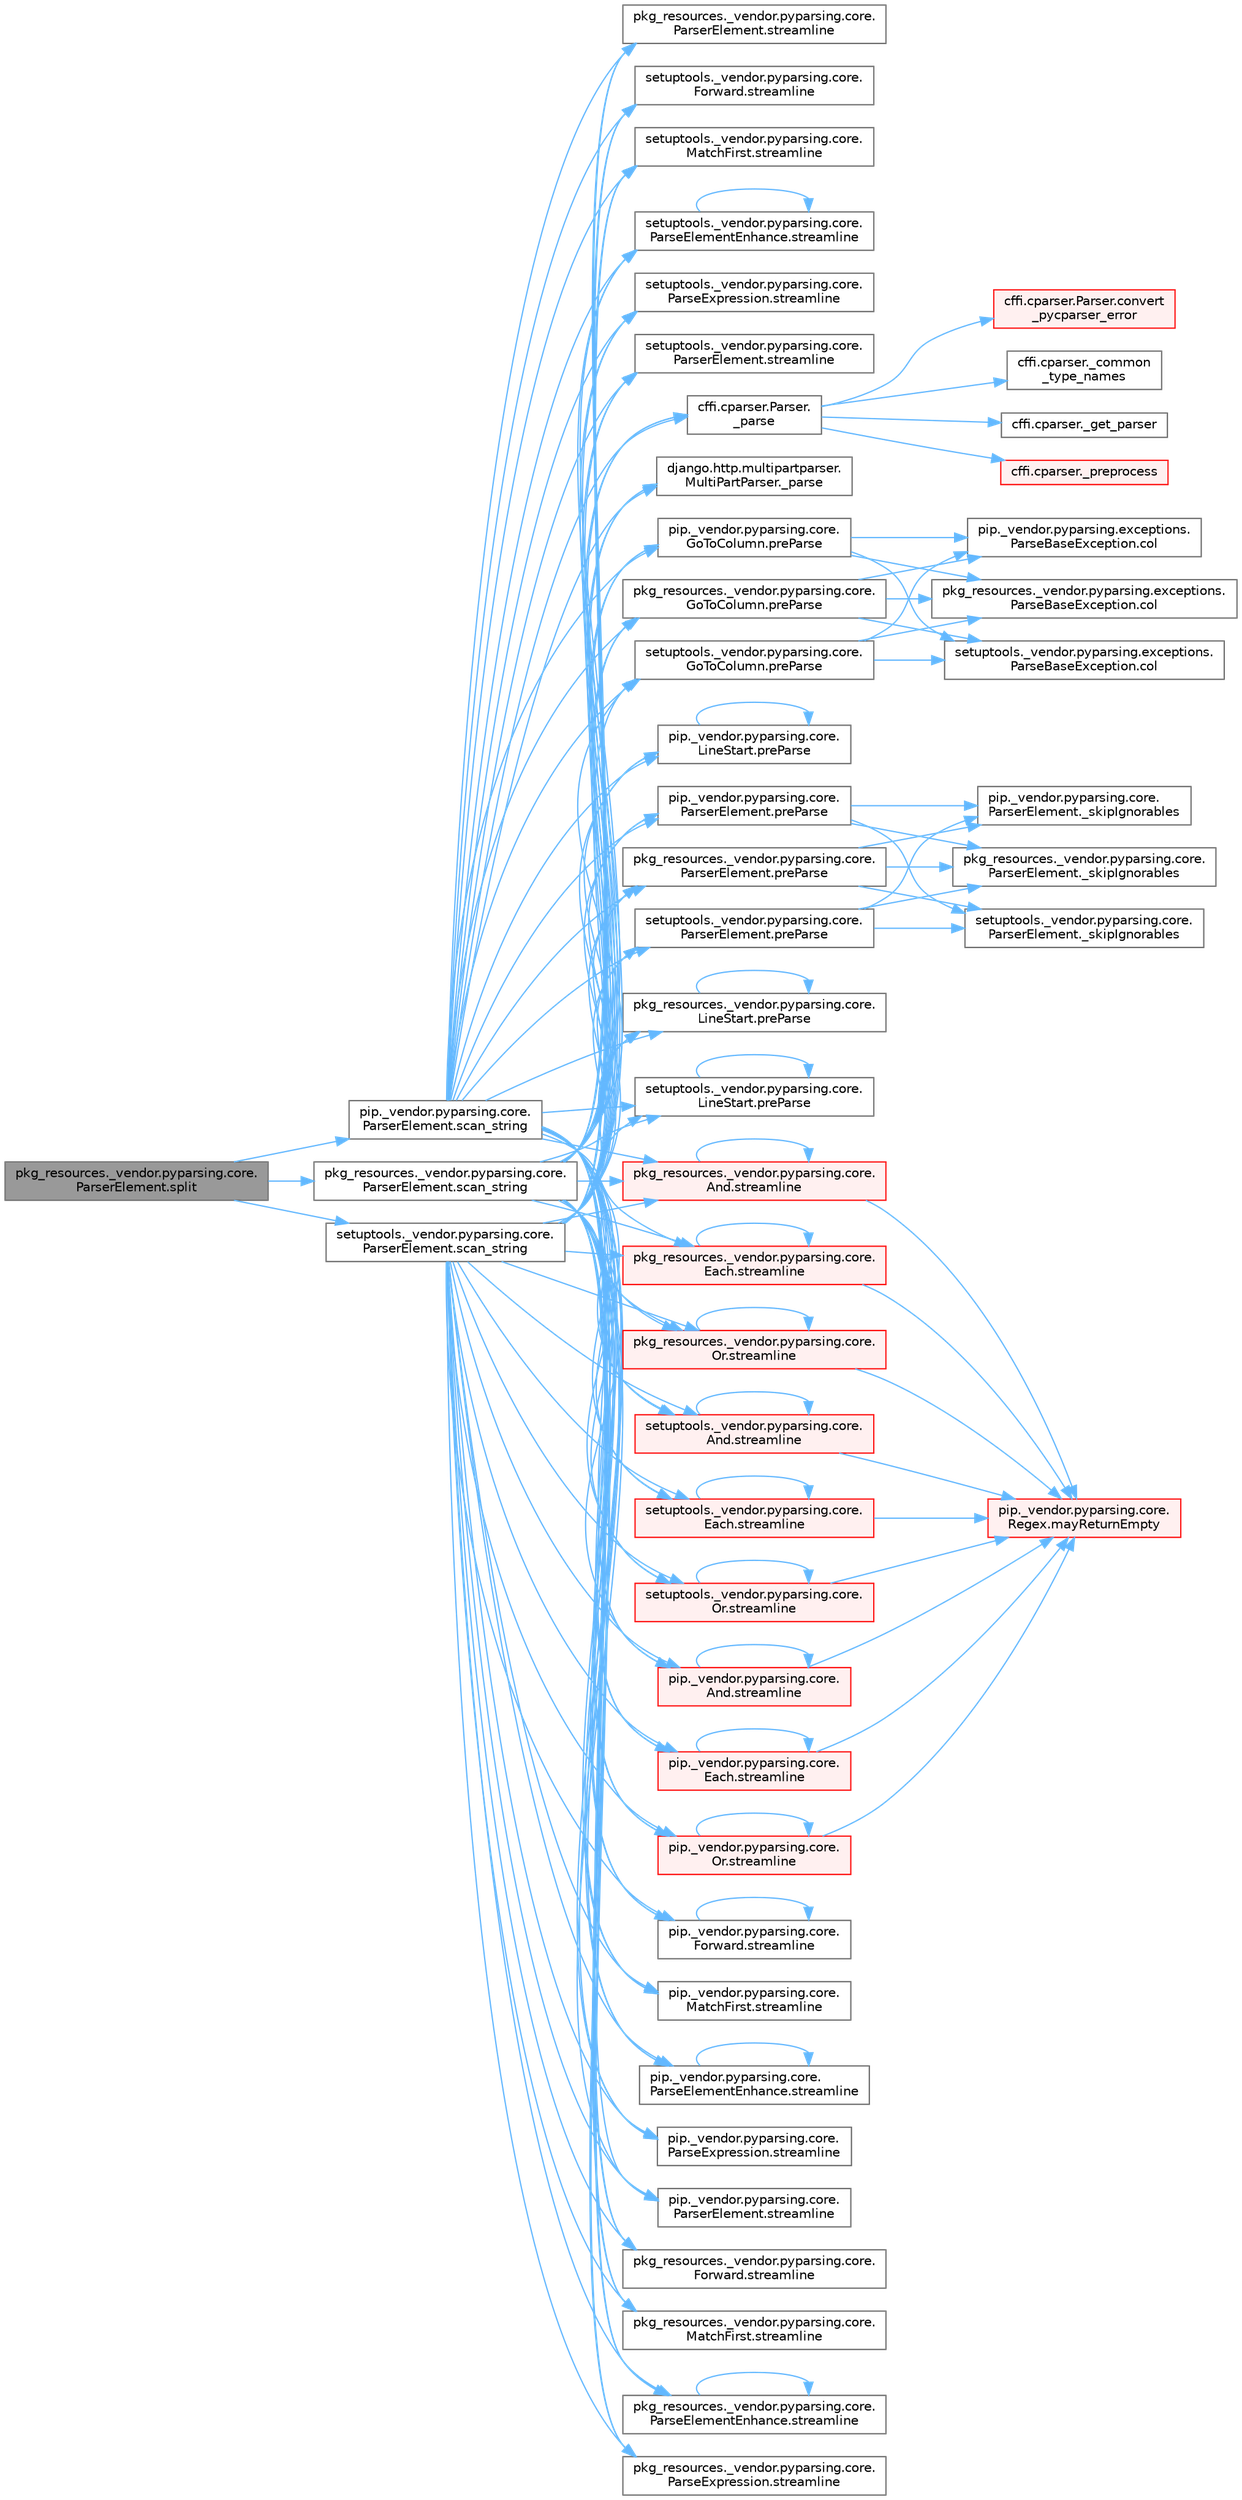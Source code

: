 digraph "pkg_resources._vendor.pyparsing.core.ParserElement.split"
{
 // LATEX_PDF_SIZE
  bgcolor="transparent";
  edge [fontname=Helvetica,fontsize=10,labelfontname=Helvetica,labelfontsize=10];
  node [fontname=Helvetica,fontsize=10,shape=box,height=0.2,width=0.4];
  rankdir="LR";
  Node1 [id="Node000001",label="pkg_resources._vendor.pyparsing.core.\lParserElement.split",height=0.2,width=0.4,color="gray40", fillcolor="grey60", style="filled", fontcolor="black",tooltip=" "];
  Node1 -> Node2 [id="edge1_Node000001_Node000002",color="steelblue1",style="solid",tooltip=" "];
  Node2 [id="Node000002",label="pip._vendor.pyparsing.core.\lParserElement.scan_string",height=0.2,width=0.4,color="grey40", fillcolor="white", style="filled",URL="$classpip_1_1__vendor_1_1pyparsing_1_1core_1_1_parser_element.html#a0a066b31d55597f3b2ac426eab0ef7a8",tooltip=" "];
  Node2 -> Node3 [id="edge2_Node000002_Node000003",color="steelblue1",style="solid",tooltip=" "];
  Node3 [id="Node000003",label="cffi.cparser.Parser.\l_parse",height=0.2,width=0.4,color="grey40", fillcolor="white", style="filled",URL="$classcffi_1_1cparser_1_1_parser.html#a1e34a6250e166916f64724a073816414",tooltip=" "];
  Node3 -> Node4 [id="edge3_Node000003_Node000004",color="steelblue1",style="solid",tooltip=" "];
  Node4 [id="Node000004",label="cffi.cparser._common\l_type_names",height=0.2,width=0.4,color="grey40", fillcolor="white", style="filled",URL="$namespacecffi_1_1cparser.html#ad1e7fbfe345d73658edbbb69143d6af4",tooltip=" "];
  Node3 -> Node5 [id="edge4_Node000003_Node000005",color="steelblue1",style="solid",tooltip=" "];
  Node5 [id="Node000005",label="cffi.cparser._get_parser",height=0.2,width=0.4,color="grey40", fillcolor="white", style="filled",URL="$namespacecffi_1_1cparser.html#a5fac6df4b37bff6d34bddf1011e17744",tooltip=" "];
  Node3 -> Node6 [id="edge5_Node000003_Node000006",color="steelblue1",style="solid",tooltip=" "];
  Node6 [id="Node000006",label="cffi.cparser._preprocess",height=0.2,width=0.4,color="red", fillcolor="#FFF0F0", style="filled",URL="$namespacecffi_1_1cparser.html#a66b1e3de638efcf1ccd505832e306bdb",tooltip=" "];
  Node3 -> Node12 [id="edge6_Node000003_Node000012",color="steelblue1",style="solid",tooltip=" "];
  Node12 [id="Node000012",label="cffi.cparser.Parser.convert\l_pycparser_error",height=0.2,width=0.4,color="red", fillcolor="#FFF0F0", style="filled",URL="$classcffi_1_1cparser_1_1_parser.html#aa2308c4a4be419a7a50ec3136fe3342f",tooltip=" "];
  Node2 -> Node14 [id="edge7_Node000002_Node000014",color="steelblue1",style="solid",tooltip=" "];
  Node14 [id="Node000014",label="django.http.multipartparser.\lMultiPartParser._parse",height=0.2,width=0.4,color="grey40", fillcolor="white", style="filled",URL="$classdjango_1_1http_1_1multipartparser_1_1_multi_part_parser.html#adb07bed95c15670985ba7e9222bc071f",tooltip=" "];
  Node2 -> Node15 [id="edge8_Node000002_Node000015",color="steelblue1",style="solid",tooltip=" "];
  Node15 [id="Node000015",label="pip._vendor.pyparsing.core.\lGoToColumn.preParse",height=0.2,width=0.4,color="grey40", fillcolor="white", style="filled",URL="$classpip_1_1__vendor_1_1pyparsing_1_1core_1_1_go_to_column.html#ab95dd9011eaa3a49a7c21a5842ca80f1",tooltip=" "];
  Node15 -> Node16 [id="edge9_Node000015_Node000016",color="steelblue1",style="solid",tooltip=" "];
  Node16 [id="Node000016",label="pip._vendor.pyparsing.exceptions.\lParseBaseException.col",height=0.2,width=0.4,color="grey40", fillcolor="white", style="filled",URL="$classpip_1_1__vendor_1_1pyparsing_1_1exceptions_1_1_parse_base_exception.html#a6a546668947ddb30092a2cb2973b4428",tooltip=" "];
  Node15 -> Node17 [id="edge10_Node000015_Node000017",color="steelblue1",style="solid",tooltip=" "];
  Node17 [id="Node000017",label="pkg_resources._vendor.pyparsing.exceptions.\lParseBaseException.col",height=0.2,width=0.4,color="grey40", fillcolor="white", style="filled",URL="$classpkg__resources_1_1__vendor_1_1pyparsing_1_1exceptions_1_1_parse_base_exception.html#af276ae1ceb34d216f981d6146227eb5f",tooltip=" "];
  Node15 -> Node18 [id="edge11_Node000015_Node000018",color="steelblue1",style="solid",tooltip=" "];
  Node18 [id="Node000018",label="setuptools._vendor.pyparsing.exceptions.\lParseBaseException.col",height=0.2,width=0.4,color="grey40", fillcolor="white", style="filled",URL="$classsetuptools_1_1__vendor_1_1pyparsing_1_1exceptions_1_1_parse_base_exception.html#a293c56610c922c79137df31cfae61107",tooltip=" "];
  Node2 -> Node19 [id="edge12_Node000002_Node000019",color="steelblue1",style="solid",tooltip=" "];
  Node19 [id="Node000019",label="pip._vendor.pyparsing.core.\lLineStart.preParse",height=0.2,width=0.4,color="grey40", fillcolor="white", style="filled",URL="$classpip_1_1__vendor_1_1pyparsing_1_1core_1_1_line_start.html#a4842aabc215e597d34a37132bd2164c3",tooltip=" "];
  Node19 -> Node19 [id="edge13_Node000019_Node000019",color="steelblue1",style="solid",tooltip=" "];
  Node2 -> Node20 [id="edge14_Node000002_Node000020",color="steelblue1",style="solid",tooltip=" "];
  Node20 [id="Node000020",label="pip._vendor.pyparsing.core.\lParserElement.preParse",height=0.2,width=0.4,color="grey40", fillcolor="white", style="filled",URL="$classpip_1_1__vendor_1_1pyparsing_1_1core_1_1_parser_element.html#ab5e2fcbb7e83e0b5608eb5cbc31c17f0",tooltip=" "];
  Node20 -> Node21 [id="edge15_Node000020_Node000021",color="steelblue1",style="solid",tooltip=" "];
  Node21 [id="Node000021",label="pip._vendor.pyparsing.core.\lParserElement._skipIgnorables",height=0.2,width=0.4,color="grey40", fillcolor="white", style="filled",URL="$classpip_1_1__vendor_1_1pyparsing_1_1core_1_1_parser_element.html#a644057a564b3439f6c58edaf72270a94",tooltip=" "];
  Node20 -> Node22 [id="edge16_Node000020_Node000022",color="steelblue1",style="solid",tooltip=" "];
  Node22 [id="Node000022",label="pkg_resources._vendor.pyparsing.core.\lParserElement._skipIgnorables",height=0.2,width=0.4,color="grey40", fillcolor="white", style="filled",URL="$classpkg__resources_1_1__vendor_1_1pyparsing_1_1core_1_1_parser_element.html#aae663f26b6bfe9b649c2b76a6cda1528",tooltip=" "];
  Node20 -> Node23 [id="edge17_Node000020_Node000023",color="steelblue1",style="solid",tooltip=" "];
  Node23 [id="Node000023",label="setuptools._vendor.pyparsing.core.\lParserElement._skipIgnorables",height=0.2,width=0.4,color="grey40", fillcolor="white", style="filled",URL="$classsetuptools_1_1__vendor_1_1pyparsing_1_1core_1_1_parser_element.html#a7787df9cec014863d8fa8067ce0bf724",tooltip=" "];
  Node2 -> Node24 [id="edge18_Node000002_Node000024",color="steelblue1",style="solid",tooltip=" "];
  Node24 [id="Node000024",label="pkg_resources._vendor.pyparsing.core.\lGoToColumn.preParse",height=0.2,width=0.4,color="grey40", fillcolor="white", style="filled",URL="$classpkg__resources_1_1__vendor_1_1pyparsing_1_1core_1_1_go_to_column.html#a7dda5f45c66a77d8f44482f0e4e60dc8",tooltip=" "];
  Node24 -> Node16 [id="edge19_Node000024_Node000016",color="steelblue1",style="solid",tooltip=" "];
  Node24 -> Node17 [id="edge20_Node000024_Node000017",color="steelblue1",style="solid",tooltip=" "];
  Node24 -> Node18 [id="edge21_Node000024_Node000018",color="steelblue1",style="solid",tooltip=" "];
  Node2 -> Node25 [id="edge22_Node000002_Node000025",color="steelblue1",style="solid",tooltip=" "];
  Node25 [id="Node000025",label="pkg_resources._vendor.pyparsing.core.\lLineStart.preParse",height=0.2,width=0.4,color="grey40", fillcolor="white", style="filled",URL="$classpkg__resources_1_1__vendor_1_1pyparsing_1_1core_1_1_line_start.html#a1a632746f9353dcd0ac03794f3ad10e0",tooltip=" "];
  Node25 -> Node25 [id="edge23_Node000025_Node000025",color="steelblue1",style="solid",tooltip=" "];
  Node2 -> Node26 [id="edge24_Node000002_Node000026",color="steelblue1",style="solid",tooltip=" "];
  Node26 [id="Node000026",label="pkg_resources._vendor.pyparsing.core.\lParserElement.preParse",height=0.2,width=0.4,color="grey40", fillcolor="white", style="filled",URL="$classpkg__resources_1_1__vendor_1_1pyparsing_1_1core_1_1_parser_element.html#a903b825f358cef436ee45d6e5b992208",tooltip=" "];
  Node26 -> Node21 [id="edge25_Node000026_Node000021",color="steelblue1",style="solid",tooltip=" "];
  Node26 -> Node22 [id="edge26_Node000026_Node000022",color="steelblue1",style="solid",tooltip=" "];
  Node26 -> Node23 [id="edge27_Node000026_Node000023",color="steelblue1",style="solid",tooltip=" "];
  Node2 -> Node27 [id="edge28_Node000002_Node000027",color="steelblue1",style="solid",tooltip=" "];
  Node27 [id="Node000027",label="setuptools._vendor.pyparsing.core.\lGoToColumn.preParse",height=0.2,width=0.4,color="grey40", fillcolor="white", style="filled",URL="$classsetuptools_1_1__vendor_1_1pyparsing_1_1core_1_1_go_to_column.html#a48014493358128169e063bf01683ab50",tooltip=" "];
  Node27 -> Node16 [id="edge29_Node000027_Node000016",color="steelblue1",style="solid",tooltip=" "];
  Node27 -> Node17 [id="edge30_Node000027_Node000017",color="steelblue1",style="solid",tooltip=" "];
  Node27 -> Node18 [id="edge31_Node000027_Node000018",color="steelblue1",style="solid",tooltip=" "];
  Node2 -> Node28 [id="edge32_Node000002_Node000028",color="steelblue1",style="solid",tooltip=" "];
  Node28 [id="Node000028",label="setuptools._vendor.pyparsing.core.\lLineStart.preParse",height=0.2,width=0.4,color="grey40", fillcolor="white", style="filled",URL="$classsetuptools_1_1__vendor_1_1pyparsing_1_1core_1_1_line_start.html#aa77a7d1eedaa73d5568db1c61b283a25",tooltip=" "];
  Node28 -> Node28 [id="edge33_Node000028_Node000028",color="steelblue1",style="solid",tooltip=" "];
  Node2 -> Node29 [id="edge34_Node000002_Node000029",color="steelblue1",style="solid",tooltip=" "];
  Node29 [id="Node000029",label="setuptools._vendor.pyparsing.core.\lParserElement.preParse",height=0.2,width=0.4,color="grey40", fillcolor="white", style="filled",URL="$classsetuptools_1_1__vendor_1_1pyparsing_1_1core_1_1_parser_element.html#a685a6f15fdc46b4ac7a138afb9f3b707",tooltip=" "];
  Node29 -> Node21 [id="edge35_Node000029_Node000021",color="steelblue1",style="solid",tooltip=" "];
  Node29 -> Node22 [id="edge36_Node000029_Node000022",color="steelblue1",style="solid",tooltip=" "];
  Node29 -> Node23 [id="edge37_Node000029_Node000023",color="steelblue1",style="solid",tooltip=" "];
  Node2 -> Node30 [id="edge38_Node000002_Node000030",color="steelblue1",style="solid",tooltip=" "];
  Node30 [id="Node000030",label="pip._vendor.pyparsing.core.\lAnd.streamline",height=0.2,width=0.4,color="red", fillcolor="#FFF0F0", style="filled",URL="$classpip_1_1__vendor_1_1pyparsing_1_1core_1_1_and.html#a7446a6e43ede488c85348e0bc684f01a",tooltip=" "];
  Node30 -> Node31 [id="edge39_Node000030_Node000031",color="steelblue1",style="solid",tooltip=" "];
  Node31 [id="Node000031",label="pip._vendor.pyparsing.core.\lRegex.mayReturnEmpty",height=0.2,width=0.4,color="red", fillcolor="#FFF0F0", style="filled",URL="$classpip_1_1__vendor_1_1pyparsing_1_1core_1_1_regex.html#a7319d9277dcc4bc87e0ae014028d772b",tooltip=" "];
  Node30 -> Node30 [id="edge40_Node000030_Node000030",color="steelblue1",style="solid",tooltip=" "];
  Node2 -> Node40 [id="edge41_Node000002_Node000040",color="steelblue1",style="solid",tooltip=" "];
  Node40 [id="Node000040",label="pip._vendor.pyparsing.core.\lEach.streamline",height=0.2,width=0.4,color="red", fillcolor="#FFF0F0", style="filled",URL="$classpip_1_1__vendor_1_1pyparsing_1_1core_1_1_each.html#a96aa5153ac4224d3fb453b3bdd797ff1",tooltip=" "];
  Node40 -> Node31 [id="edge42_Node000040_Node000031",color="steelblue1",style="solid",tooltip=" "];
  Node40 -> Node40 [id="edge43_Node000040_Node000040",color="steelblue1",style="solid",tooltip=" "];
  Node2 -> Node41 [id="edge44_Node000002_Node000041",color="steelblue1",style="solid",tooltip=" "];
  Node41 [id="Node000041",label="pip._vendor.pyparsing.core.\lForward.streamline",height=0.2,width=0.4,color="grey40", fillcolor="white", style="filled",URL="$classpip_1_1__vendor_1_1pyparsing_1_1core_1_1_forward.html#af7a204ab4698054e11ef4e000b50fcfb",tooltip=" "];
  Node41 -> Node41 [id="edge45_Node000041_Node000041",color="steelblue1",style="solid",tooltip=" "];
  Node2 -> Node42 [id="edge46_Node000002_Node000042",color="steelblue1",style="solid",tooltip=" "];
  Node42 [id="Node000042",label="pip._vendor.pyparsing.core.\lMatchFirst.streamline",height=0.2,width=0.4,color="grey40", fillcolor="white", style="filled",URL="$classpip_1_1__vendor_1_1pyparsing_1_1core_1_1_match_first.html#abf1fe67ee259fd48394355a34da0cd31",tooltip=" "];
  Node2 -> Node43 [id="edge47_Node000002_Node000043",color="steelblue1",style="solid",tooltip=" "];
  Node43 [id="Node000043",label="pip._vendor.pyparsing.core.\lOr.streamline",height=0.2,width=0.4,color="red", fillcolor="#FFF0F0", style="filled",URL="$classpip_1_1__vendor_1_1pyparsing_1_1core_1_1_or.html#aaaf554dbc1aec5d9cddf31cd519f8a95",tooltip=" "];
  Node43 -> Node31 [id="edge48_Node000043_Node000031",color="steelblue1",style="solid",tooltip=" "];
  Node43 -> Node43 [id="edge49_Node000043_Node000043",color="steelblue1",style="solid",tooltip=" "];
  Node2 -> Node44 [id="edge50_Node000002_Node000044",color="steelblue1",style="solid",tooltip=" "];
  Node44 [id="Node000044",label="pip._vendor.pyparsing.core.\lParseElementEnhance.streamline",height=0.2,width=0.4,color="grey40", fillcolor="white", style="filled",URL="$classpip_1_1__vendor_1_1pyparsing_1_1core_1_1_parse_element_enhance.html#a22fa734d3ca75a32b364ac5022b6efeb",tooltip=" "];
  Node44 -> Node44 [id="edge51_Node000044_Node000044",color="steelblue1",style="solid",tooltip=" "];
  Node2 -> Node45 [id="edge52_Node000002_Node000045",color="steelblue1",style="solid",tooltip=" "];
  Node45 [id="Node000045",label="pip._vendor.pyparsing.core.\lParseExpression.streamline",height=0.2,width=0.4,color="grey40", fillcolor="white", style="filled",URL="$classpip_1_1__vendor_1_1pyparsing_1_1core_1_1_parse_expression.html#a21690d6009b05f1e3ecca6cc12565864",tooltip=" "];
  Node2 -> Node46 [id="edge53_Node000002_Node000046",color="steelblue1",style="solid",tooltip=" "];
  Node46 [id="Node000046",label="pip._vendor.pyparsing.core.\lParserElement.streamline",height=0.2,width=0.4,color="grey40", fillcolor="white", style="filled",URL="$classpip_1_1__vendor_1_1pyparsing_1_1core_1_1_parser_element.html#ac5e2a623f5a6ce62459a6de3603af070",tooltip=" "];
  Node2 -> Node47 [id="edge54_Node000002_Node000047",color="steelblue1",style="solid",tooltip=" "];
  Node47 [id="Node000047",label="pkg_resources._vendor.pyparsing.core.\lAnd.streamline",height=0.2,width=0.4,color="red", fillcolor="#FFF0F0", style="filled",URL="$classpkg__resources_1_1__vendor_1_1pyparsing_1_1core_1_1_and.html#a961e2458f172f1d34fe94a756cdf9a0e",tooltip=" "];
  Node47 -> Node31 [id="edge55_Node000047_Node000031",color="steelblue1",style="solid",tooltip=" "];
  Node47 -> Node47 [id="edge56_Node000047_Node000047",color="steelblue1",style="solid",tooltip=" "];
  Node2 -> Node48 [id="edge57_Node000002_Node000048",color="steelblue1",style="solid",tooltip=" "];
  Node48 [id="Node000048",label="pkg_resources._vendor.pyparsing.core.\lEach.streamline",height=0.2,width=0.4,color="red", fillcolor="#FFF0F0", style="filled",URL="$classpkg__resources_1_1__vendor_1_1pyparsing_1_1core_1_1_each.html#af5805f767d634140e3c0c7e8bbe0c1f0",tooltip=" "];
  Node48 -> Node31 [id="edge58_Node000048_Node000031",color="steelblue1",style="solid",tooltip=" "];
  Node48 -> Node48 [id="edge59_Node000048_Node000048",color="steelblue1",style="solid",tooltip=" "];
  Node2 -> Node49 [id="edge60_Node000002_Node000049",color="steelblue1",style="solid",tooltip=" "];
  Node49 [id="Node000049",label="pkg_resources._vendor.pyparsing.core.\lForward.streamline",height=0.2,width=0.4,color="grey40", fillcolor="white", style="filled",URL="$classpkg__resources_1_1__vendor_1_1pyparsing_1_1core_1_1_forward.html#a66fde559cb44c331c3a4595c29bf93f0",tooltip=" "];
  Node2 -> Node50 [id="edge61_Node000002_Node000050",color="steelblue1",style="solid",tooltip=" "];
  Node50 [id="Node000050",label="pkg_resources._vendor.pyparsing.core.\lMatchFirst.streamline",height=0.2,width=0.4,color="grey40", fillcolor="white", style="filled",URL="$classpkg__resources_1_1__vendor_1_1pyparsing_1_1core_1_1_match_first.html#afa499841e9b708a4ce0f1021931c2e41",tooltip=" "];
  Node2 -> Node51 [id="edge62_Node000002_Node000051",color="steelblue1",style="solid",tooltip=" "];
  Node51 [id="Node000051",label="pkg_resources._vendor.pyparsing.core.\lOr.streamline",height=0.2,width=0.4,color="red", fillcolor="#FFF0F0", style="filled",URL="$classpkg__resources_1_1__vendor_1_1pyparsing_1_1core_1_1_or.html#a854639b74587124e16b98edd0607316c",tooltip=" "];
  Node51 -> Node31 [id="edge63_Node000051_Node000031",color="steelblue1",style="solid",tooltip=" "];
  Node51 -> Node51 [id="edge64_Node000051_Node000051",color="steelblue1",style="solid",tooltip=" "];
  Node2 -> Node52 [id="edge65_Node000002_Node000052",color="steelblue1",style="solid",tooltip=" "];
  Node52 [id="Node000052",label="pkg_resources._vendor.pyparsing.core.\lParseElementEnhance.streamline",height=0.2,width=0.4,color="grey40", fillcolor="white", style="filled",URL="$classpkg__resources_1_1__vendor_1_1pyparsing_1_1core_1_1_parse_element_enhance.html#a368d4a490eb43f829e76318b01b3689e",tooltip=" "];
  Node52 -> Node52 [id="edge66_Node000052_Node000052",color="steelblue1",style="solid",tooltip=" "];
  Node2 -> Node53 [id="edge67_Node000002_Node000053",color="steelblue1",style="solid",tooltip=" "];
  Node53 [id="Node000053",label="pkg_resources._vendor.pyparsing.core.\lParseExpression.streamline",height=0.2,width=0.4,color="grey40", fillcolor="white", style="filled",URL="$classpkg__resources_1_1__vendor_1_1pyparsing_1_1core_1_1_parse_expression.html#a3f167c02a6631f0a6015e67fd164b538",tooltip=" "];
  Node2 -> Node54 [id="edge68_Node000002_Node000054",color="steelblue1",style="solid",tooltip=" "];
  Node54 [id="Node000054",label="pkg_resources._vendor.pyparsing.core.\lParserElement.streamline",height=0.2,width=0.4,color="grey40", fillcolor="white", style="filled",URL="$classpkg__resources_1_1__vendor_1_1pyparsing_1_1core_1_1_parser_element.html#ab0c0a21af8196700be2b1f2c9322ee59",tooltip=" "];
  Node2 -> Node55 [id="edge69_Node000002_Node000055",color="steelblue1",style="solid",tooltip=" "];
  Node55 [id="Node000055",label="setuptools._vendor.pyparsing.core.\lAnd.streamline",height=0.2,width=0.4,color="red", fillcolor="#FFF0F0", style="filled",URL="$classsetuptools_1_1__vendor_1_1pyparsing_1_1core_1_1_and.html#a994b65a179dc06dec0a35a9e661bbbcf",tooltip=" "];
  Node55 -> Node31 [id="edge70_Node000055_Node000031",color="steelblue1",style="solid",tooltip=" "];
  Node55 -> Node55 [id="edge71_Node000055_Node000055",color="steelblue1",style="solid",tooltip=" "];
  Node2 -> Node56 [id="edge72_Node000002_Node000056",color="steelblue1",style="solid",tooltip=" "];
  Node56 [id="Node000056",label="setuptools._vendor.pyparsing.core.\lEach.streamline",height=0.2,width=0.4,color="red", fillcolor="#FFF0F0", style="filled",URL="$classsetuptools_1_1__vendor_1_1pyparsing_1_1core_1_1_each.html#a1bab1a878298d884782c2dcea9b7b2ff",tooltip=" "];
  Node56 -> Node31 [id="edge73_Node000056_Node000031",color="steelblue1",style="solid",tooltip=" "];
  Node56 -> Node56 [id="edge74_Node000056_Node000056",color="steelblue1",style="solid",tooltip=" "];
  Node2 -> Node57 [id="edge75_Node000002_Node000057",color="steelblue1",style="solid",tooltip=" "];
  Node57 [id="Node000057",label="setuptools._vendor.pyparsing.core.\lForward.streamline",height=0.2,width=0.4,color="grey40", fillcolor="white", style="filled",URL="$classsetuptools_1_1__vendor_1_1pyparsing_1_1core_1_1_forward.html#afa09cc446e9aa37468f0c0d2dd911839",tooltip=" "];
  Node2 -> Node58 [id="edge76_Node000002_Node000058",color="steelblue1",style="solid",tooltip=" "];
  Node58 [id="Node000058",label="setuptools._vendor.pyparsing.core.\lMatchFirst.streamline",height=0.2,width=0.4,color="grey40", fillcolor="white", style="filled",URL="$classsetuptools_1_1__vendor_1_1pyparsing_1_1core_1_1_match_first.html#a17167d182eb29328bff71dc0f9a508e5",tooltip=" "];
  Node2 -> Node59 [id="edge77_Node000002_Node000059",color="steelblue1",style="solid",tooltip=" "];
  Node59 [id="Node000059",label="setuptools._vendor.pyparsing.core.\lOr.streamline",height=0.2,width=0.4,color="red", fillcolor="#FFF0F0", style="filled",URL="$classsetuptools_1_1__vendor_1_1pyparsing_1_1core_1_1_or.html#aeab055b0277cb2c7035b849cfc773127",tooltip=" "];
  Node59 -> Node31 [id="edge78_Node000059_Node000031",color="steelblue1",style="solid",tooltip=" "];
  Node59 -> Node59 [id="edge79_Node000059_Node000059",color="steelblue1",style="solid",tooltip=" "];
  Node2 -> Node60 [id="edge80_Node000002_Node000060",color="steelblue1",style="solid",tooltip=" "];
  Node60 [id="Node000060",label="setuptools._vendor.pyparsing.core.\lParseElementEnhance.streamline",height=0.2,width=0.4,color="grey40", fillcolor="white", style="filled",URL="$classsetuptools_1_1__vendor_1_1pyparsing_1_1core_1_1_parse_element_enhance.html#afc3722d8d933d517c434afd37c526e19",tooltip=" "];
  Node60 -> Node60 [id="edge81_Node000060_Node000060",color="steelblue1",style="solid",tooltip=" "];
  Node2 -> Node61 [id="edge82_Node000002_Node000061",color="steelblue1",style="solid",tooltip=" "];
  Node61 [id="Node000061",label="setuptools._vendor.pyparsing.core.\lParseExpression.streamline",height=0.2,width=0.4,color="grey40", fillcolor="white", style="filled",URL="$classsetuptools_1_1__vendor_1_1pyparsing_1_1core_1_1_parse_expression.html#a4140ffb6891d270d31aef72b4680671e",tooltip=" "];
  Node2 -> Node62 [id="edge83_Node000002_Node000062",color="steelblue1",style="solid",tooltip=" "];
  Node62 [id="Node000062",label="setuptools._vendor.pyparsing.core.\lParserElement.streamline",height=0.2,width=0.4,color="grey40", fillcolor="white", style="filled",URL="$classsetuptools_1_1__vendor_1_1pyparsing_1_1core_1_1_parser_element.html#a029e8bc3abaede94567b793df66b7cc5",tooltip=" "];
  Node1 -> Node63 [id="edge84_Node000001_Node000063",color="steelblue1",style="solid",tooltip=" "];
  Node63 [id="Node000063",label="pkg_resources._vendor.pyparsing.core.\lParserElement.scan_string",height=0.2,width=0.4,color="grey40", fillcolor="white", style="filled",URL="$classpkg__resources_1_1__vendor_1_1pyparsing_1_1core_1_1_parser_element.html#a72c2c28e4b4d308fb917b19795da3b31",tooltip=" "];
  Node63 -> Node3 [id="edge85_Node000063_Node000003",color="steelblue1",style="solid",tooltip=" "];
  Node63 -> Node14 [id="edge86_Node000063_Node000014",color="steelblue1",style="solid",tooltip=" "];
  Node63 -> Node15 [id="edge87_Node000063_Node000015",color="steelblue1",style="solid",tooltip=" "];
  Node63 -> Node19 [id="edge88_Node000063_Node000019",color="steelblue1",style="solid",tooltip=" "];
  Node63 -> Node20 [id="edge89_Node000063_Node000020",color="steelblue1",style="solid",tooltip=" "];
  Node63 -> Node24 [id="edge90_Node000063_Node000024",color="steelblue1",style="solid",tooltip=" "];
  Node63 -> Node25 [id="edge91_Node000063_Node000025",color="steelblue1",style="solid",tooltip=" "];
  Node63 -> Node26 [id="edge92_Node000063_Node000026",color="steelblue1",style="solid",tooltip=" "];
  Node63 -> Node27 [id="edge93_Node000063_Node000027",color="steelblue1",style="solid",tooltip=" "];
  Node63 -> Node28 [id="edge94_Node000063_Node000028",color="steelblue1",style="solid",tooltip=" "];
  Node63 -> Node29 [id="edge95_Node000063_Node000029",color="steelblue1",style="solid",tooltip=" "];
  Node63 -> Node30 [id="edge96_Node000063_Node000030",color="steelblue1",style="solid",tooltip=" "];
  Node63 -> Node40 [id="edge97_Node000063_Node000040",color="steelblue1",style="solid",tooltip=" "];
  Node63 -> Node41 [id="edge98_Node000063_Node000041",color="steelblue1",style="solid",tooltip=" "];
  Node63 -> Node42 [id="edge99_Node000063_Node000042",color="steelblue1",style="solid",tooltip=" "];
  Node63 -> Node43 [id="edge100_Node000063_Node000043",color="steelblue1",style="solid",tooltip=" "];
  Node63 -> Node44 [id="edge101_Node000063_Node000044",color="steelblue1",style="solid",tooltip=" "];
  Node63 -> Node45 [id="edge102_Node000063_Node000045",color="steelblue1",style="solid",tooltip=" "];
  Node63 -> Node46 [id="edge103_Node000063_Node000046",color="steelblue1",style="solid",tooltip=" "];
  Node63 -> Node47 [id="edge104_Node000063_Node000047",color="steelblue1",style="solid",tooltip=" "];
  Node63 -> Node48 [id="edge105_Node000063_Node000048",color="steelblue1",style="solid",tooltip=" "];
  Node63 -> Node49 [id="edge106_Node000063_Node000049",color="steelblue1",style="solid",tooltip=" "];
  Node63 -> Node50 [id="edge107_Node000063_Node000050",color="steelblue1",style="solid",tooltip=" "];
  Node63 -> Node51 [id="edge108_Node000063_Node000051",color="steelblue1",style="solid",tooltip=" "];
  Node63 -> Node52 [id="edge109_Node000063_Node000052",color="steelblue1",style="solid",tooltip=" "];
  Node63 -> Node53 [id="edge110_Node000063_Node000053",color="steelblue1",style="solid",tooltip=" "];
  Node63 -> Node54 [id="edge111_Node000063_Node000054",color="steelblue1",style="solid",tooltip=" "];
  Node63 -> Node55 [id="edge112_Node000063_Node000055",color="steelblue1",style="solid",tooltip=" "];
  Node63 -> Node56 [id="edge113_Node000063_Node000056",color="steelblue1",style="solid",tooltip=" "];
  Node63 -> Node57 [id="edge114_Node000063_Node000057",color="steelblue1",style="solid",tooltip=" "];
  Node63 -> Node58 [id="edge115_Node000063_Node000058",color="steelblue1",style="solid",tooltip=" "];
  Node63 -> Node59 [id="edge116_Node000063_Node000059",color="steelblue1",style="solid",tooltip=" "];
  Node63 -> Node60 [id="edge117_Node000063_Node000060",color="steelblue1",style="solid",tooltip=" "];
  Node63 -> Node61 [id="edge118_Node000063_Node000061",color="steelblue1",style="solid",tooltip=" "];
  Node63 -> Node62 [id="edge119_Node000063_Node000062",color="steelblue1",style="solid",tooltip=" "];
  Node1 -> Node64 [id="edge120_Node000001_Node000064",color="steelblue1",style="solid",tooltip=" "];
  Node64 [id="Node000064",label="setuptools._vendor.pyparsing.core.\lParserElement.scan_string",height=0.2,width=0.4,color="grey40", fillcolor="white", style="filled",URL="$classsetuptools_1_1__vendor_1_1pyparsing_1_1core_1_1_parser_element.html#a1e2aa4fc1e0debef9f876b7e1ccbfb62",tooltip=" "];
  Node64 -> Node3 [id="edge121_Node000064_Node000003",color="steelblue1",style="solid",tooltip=" "];
  Node64 -> Node14 [id="edge122_Node000064_Node000014",color="steelblue1",style="solid",tooltip=" "];
  Node64 -> Node15 [id="edge123_Node000064_Node000015",color="steelblue1",style="solid",tooltip=" "];
  Node64 -> Node19 [id="edge124_Node000064_Node000019",color="steelblue1",style="solid",tooltip=" "];
  Node64 -> Node20 [id="edge125_Node000064_Node000020",color="steelblue1",style="solid",tooltip=" "];
  Node64 -> Node24 [id="edge126_Node000064_Node000024",color="steelblue1",style="solid",tooltip=" "];
  Node64 -> Node25 [id="edge127_Node000064_Node000025",color="steelblue1",style="solid",tooltip=" "];
  Node64 -> Node26 [id="edge128_Node000064_Node000026",color="steelblue1",style="solid",tooltip=" "];
  Node64 -> Node27 [id="edge129_Node000064_Node000027",color="steelblue1",style="solid",tooltip=" "];
  Node64 -> Node28 [id="edge130_Node000064_Node000028",color="steelblue1",style="solid",tooltip=" "];
  Node64 -> Node29 [id="edge131_Node000064_Node000029",color="steelblue1",style="solid",tooltip=" "];
  Node64 -> Node30 [id="edge132_Node000064_Node000030",color="steelblue1",style="solid",tooltip=" "];
  Node64 -> Node40 [id="edge133_Node000064_Node000040",color="steelblue1",style="solid",tooltip=" "];
  Node64 -> Node41 [id="edge134_Node000064_Node000041",color="steelblue1",style="solid",tooltip=" "];
  Node64 -> Node42 [id="edge135_Node000064_Node000042",color="steelblue1",style="solid",tooltip=" "];
  Node64 -> Node43 [id="edge136_Node000064_Node000043",color="steelblue1",style="solid",tooltip=" "];
  Node64 -> Node44 [id="edge137_Node000064_Node000044",color="steelblue1",style="solid",tooltip=" "];
  Node64 -> Node45 [id="edge138_Node000064_Node000045",color="steelblue1",style="solid",tooltip=" "];
  Node64 -> Node46 [id="edge139_Node000064_Node000046",color="steelblue1",style="solid",tooltip=" "];
  Node64 -> Node47 [id="edge140_Node000064_Node000047",color="steelblue1",style="solid",tooltip=" "];
  Node64 -> Node48 [id="edge141_Node000064_Node000048",color="steelblue1",style="solid",tooltip=" "];
  Node64 -> Node49 [id="edge142_Node000064_Node000049",color="steelblue1",style="solid",tooltip=" "];
  Node64 -> Node50 [id="edge143_Node000064_Node000050",color="steelblue1",style="solid",tooltip=" "];
  Node64 -> Node51 [id="edge144_Node000064_Node000051",color="steelblue1",style="solid",tooltip=" "];
  Node64 -> Node52 [id="edge145_Node000064_Node000052",color="steelblue1",style="solid",tooltip=" "];
  Node64 -> Node53 [id="edge146_Node000064_Node000053",color="steelblue1",style="solid",tooltip=" "];
  Node64 -> Node54 [id="edge147_Node000064_Node000054",color="steelblue1",style="solid",tooltip=" "];
  Node64 -> Node55 [id="edge148_Node000064_Node000055",color="steelblue1",style="solid",tooltip=" "];
  Node64 -> Node56 [id="edge149_Node000064_Node000056",color="steelblue1",style="solid",tooltip=" "];
  Node64 -> Node57 [id="edge150_Node000064_Node000057",color="steelblue1",style="solid",tooltip=" "];
  Node64 -> Node58 [id="edge151_Node000064_Node000058",color="steelblue1",style="solid",tooltip=" "];
  Node64 -> Node59 [id="edge152_Node000064_Node000059",color="steelblue1",style="solid",tooltip=" "];
  Node64 -> Node60 [id="edge153_Node000064_Node000060",color="steelblue1",style="solid",tooltip=" "];
  Node64 -> Node61 [id="edge154_Node000064_Node000061",color="steelblue1",style="solid",tooltip=" "];
  Node64 -> Node62 [id="edge155_Node000064_Node000062",color="steelblue1",style="solid",tooltip=" "];
}
